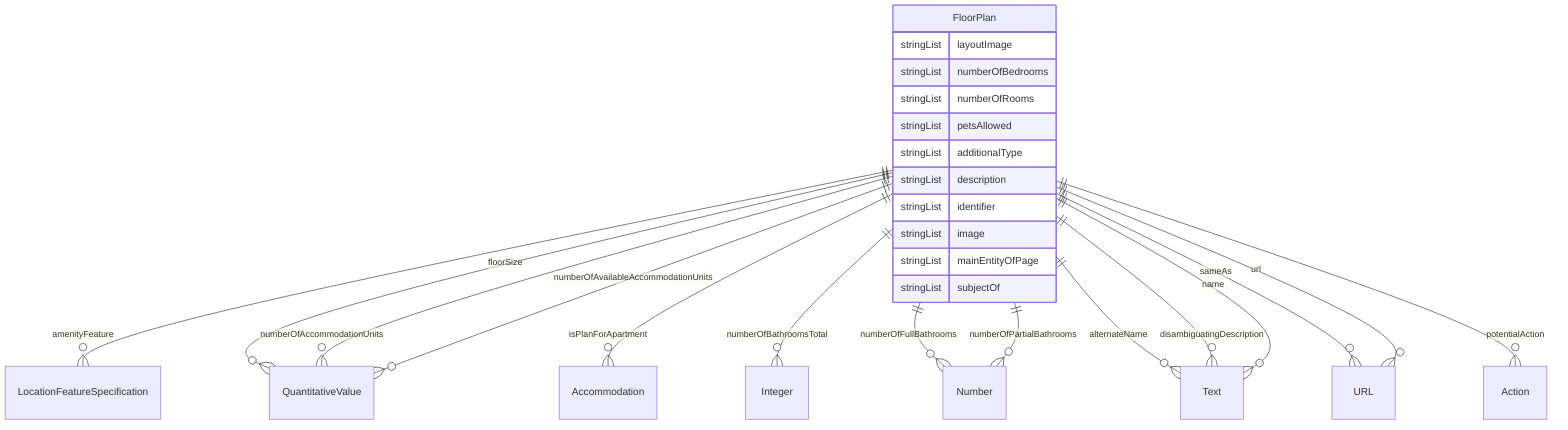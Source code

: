 erDiagram
FloorPlan {
    stringList layoutImage  
    stringList numberOfBedrooms  
    stringList numberOfRooms  
    stringList petsAllowed  
    stringList additionalType  
    stringList description  
    stringList identifier  
    stringList image  
    stringList mainEntityOfPage  
    stringList subjectOf  
}

FloorPlan ||--}o LocationFeatureSpecification : "amenityFeature"
FloorPlan ||--}o QuantitativeValue : "floorSize"
FloorPlan ||--}o Accommodation : "isPlanForApartment"
FloorPlan ||--}o QuantitativeValue : "numberOfAccommodationUnits"
FloorPlan ||--}o QuantitativeValue : "numberOfAvailableAccommodationUnits"
FloorPlan ||--}o Integer : "numberOfBathroomsTotal"
FloorPlan ||--}o Number : "numberOfFullBathrooms"
FloorPlan ||--}o Number : "numberOfPartialBathrooms"
FloorPlan ||--}o Text : "alternateName"
FloorPlan ||--}o Text : "disambiguatingDescription"
FloorPlan ||--}o Text : "name"
FloorPlan ||--}o URL : "sameAs"
FloorPlan ||--}o Action : "potentialAction"
FloorPlan ||--}o URL : "url"